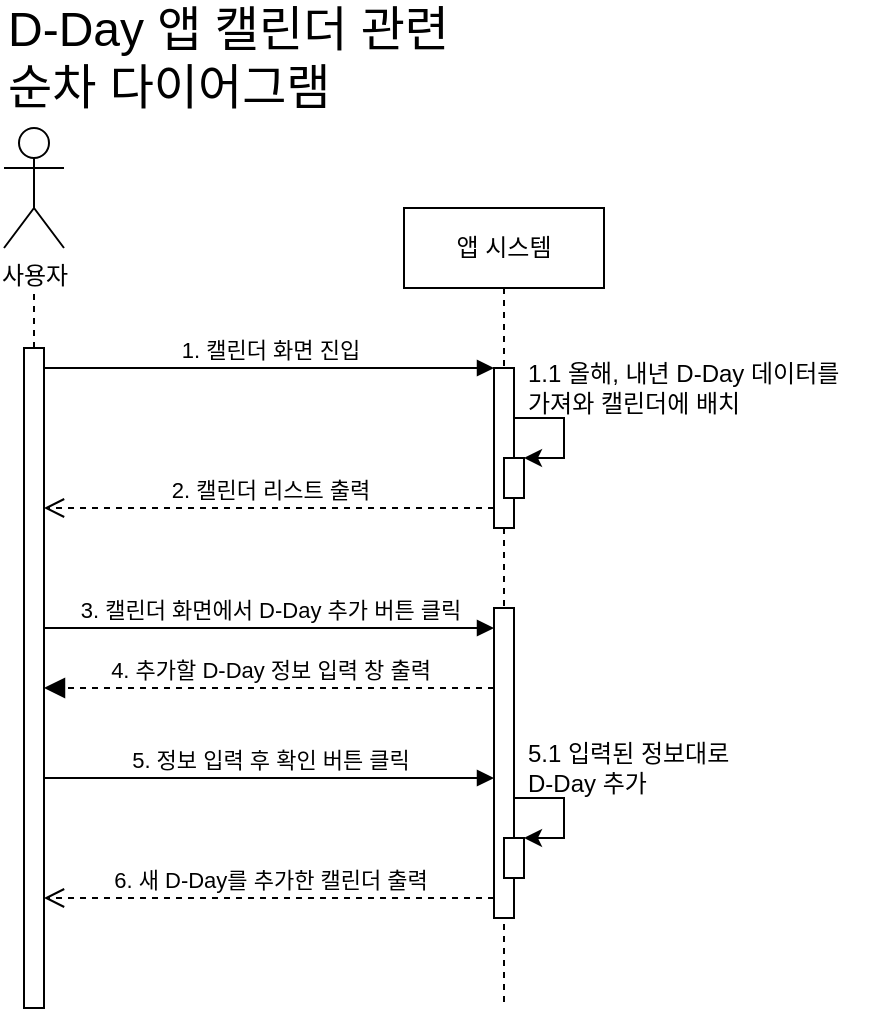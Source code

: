 <mxfile version="26.2.12">
  <diagram name="페이지-1" id="AUUasoNCJ9PqL8mBtpLe">
    <mxGraphModel dx="1446" dy="604" grid="1" gridSize="10" guides="1" tooltips="1" connect="1" arrows="1" fold="1" page="1" pageScale="1" pageWidth="827" pageHeight="1169" math="0" shadow="0">
      <root>
        <mxCell id="0" />
        <mxCell id="1" parent="0" />
        <mxCell id="uxOgyWLReFZ4HEI4TJ-G-1" value="앱 시스템" style="shape=umlLifeline;perimeter=lifelinePerimeter;whiteSpace=wrap;html=1;container=0;dropTarget=0;collapsible=0;recursiveResize=0;outlineConnect=0;portConstraint=eastwest;newEdgeStyle={&quot;edgeStyle&quot;:&quot;elbowEdgeStyle&quot;,&quot;elbow&quot;:&quot;vertical&quot;,&quot;curved&quot;:0,&quot;rounded&quot;:0};" parent="1" vertex="1">
          <mxGeometry x="280" y="120" width="100" height="400" as="geometry" />
        </mxCell>
        <mxCell id="uxOgyWLReFZ4HEI4TJ-G-2" value="" style="html=1;points=[];perimeter=orthogonalPerimeter;outlineConnect=0;targetShapes=umlLifeline;portConstraint=eastwest;newEdgeStyle={&quot;edgeStyle&quot;:&quot;elbowEdgeStyle&quot;,&quot;elbow&quot;:&quot;vertical&quot;,&quot;curved&quot;:0,&quot;rounded&quot;:0};" parent="uxOgyWLReFZ4HEI4TJ-G-1" vertex="1">
          <mxGeometry x="45" y="80" width="10" height="80" as="geometry" />
        </mxCell>
        <mxCell id="uxOgyWLReFZ4HEI4TJ-G-23" value="1.1 올해, 내년 D-Day 데이터를&lt;div&gt;가져와 캘린더에 배치&lt;/div&gt;" style="text;html=1;align=left;verticalAlign=middle;resizable=0;points=[];autosize=1;strokeColor=none;fillColor=none;" parent="uxOgyWLReFZ4HEI4TJ-G-1" vertex="1">
          <mxGeometry x="60" y="70" width="180" height="40" as="geometry" />
        </mxCell>
        <mxCell id="uxOgyWLReFZ4HEI4TJ-G-24" value="" style="endArrow=classic;html=1;rounded=0;edgeStyle=orthogonalEdgeStyle;" parent="uxOgyWLReFZ4HEI4TJ-G-1" target="uxOgyWLReFZ4HEI4TJ-G-25" edge="1">
          <mxGeometry width="50" height="50" relative="1" as="geometry">
            <mxPoint x="55" y="105" as="sourcePoint" />
            <mxPoint x="110" y="125" as="targetPoint" />
            <Array as="points">
              <mxPoint x="80" y="105" />
              <mxPoint x="80" y="125" />
            </Array>
          </mxGeometry>
        </mxCell>
        <mxCell id="uxOgyWLReFZ4HEI4TJ-G-25" value="" style="html=1;points=[];perimeter=orthogonalPerimeter;outlineConnect=0;targetShapes=umlLifeline;portConstraint=eastwest;newEdgeStyle={&quot;edgeStyle&quot;:&quot;elbowEdgeStyle&quot;,&quot;elbow&quot;:&quot;vertical&quot;,&quot;curved&quot;:0,&quot;rounded&quot;:0};" parent="uxOgyWLReFZ4HEI4TJ-G-1" vertex="1">
          <mxGeometry x="50" y="125" width="10" height="20" as="geometry" />
        </mxCell>
        <mxCell id="uxOgyWLReFZ4HEI4TJ-G-7" value="1. 캘린더 화면 진입" style="html=1;verticalAlign=bottom;endArrow=block;edgeStyle=elbowEdgeStyle;elbow=vertical;curved=0;rounded=0;" parent="1" source="uxOgyWLReFZ4HEI4TJ-G-11" target="uxOgyWLReFZ4HEI4TJ-G-2" edge="1">
          <mxGeometry relative="1" as="geometry">
            <mxPoint x="200" y="210" as="sourcePoint" />
            <Array as="points">
              <mxPoint x="185" y="200" />
            </Array>
          </mxGeometry>
        </mxCell>
        <mxCell id="uxOgyWLReFZ4HEI4TJ-G-8" value="2. 캘린더 리스트 출력" style="html=1;verticalAlign=bottom;endArrow=open;dashed=1;endSize=8;edgeStyle=elbowEdgeStyle;elbow=vertical;curved=0;rounded=0;" parent="1" edge="1">
          <mxGeometry relative="1" as="geometry">
            <mxPoint x="100" y="270" as="targetPoint" />
            <Array as="points">
              <mxPoint x="195" y="270" />
            </Array>
            <mxPoint x="325" y="270" as="sourcePoint" />
          </mxGeometry>
        </mxCell>
        <mxCell id="uxOgyWLReFZ4HEI4TJ-G-9" value="사용자" style="shape=umlActor;verticalLabelPosition=bottom;verticalAlign=top;html=1;outlineConnect=0;" parent="1" vertex="1">
          <mxGeometry x="80" y="80" width="30" height="60" as="geometry" />
        </mxCell>
        <mxCell id="uxOgyWLReFZ4HEI4TJ-G-10" value="" style="endArrow=none;dashed=1;html=1;rounded=0;" parent="1" source="uxOgyWLReFZ4HEI4TJ-G-11" edge="1">
          <mxGeometry width="50" height="50" relative="1" as="geometry">
            <mxPoint x="95" y="420" as="sourcePoint" />
            <mxPoint x="95" y="160" as="targetPoint" />
          </mxGeometry>
        </mxCell>
        <mxCell id="uxOgyWLReFZ4HEI4TJ-G-11" value="" style="html=1;points=[];perimeter=orthogonalPerimeter;outlineConnect=0;targetShapes=umlLifeline;portConstraint=eastwest;newEdgeStyle={&quot;edgeStyle&quot;:&quot;elbowEdgeStyle&quot;,&quot;elbow&quot;:&quot;vertical&quot;,&quot;curved&quot;:0,&quot;rounded&quot;:0};" parent="1" vertex="1">
          <mxGeometry x="90" y="190" width="10" height="330" as="geometry" />
        </mxCell>
        <mxCell id="uxOgyWLReFZ4HEI4TJ-G-14" value="D-Day 앱 캘린더 관련&lt;div&gt;순차 다이어그램&lt;/div&gt;" style="text;html=1;align=left;verticalAlign=middle;whiteSpace=wrap;rounded=0;fontSize=24;" parent="1" vertex="1">
          <mxGeometry x="80" y="30" width="310" height="30" as="geometry" />
        </mxCell>
        <mxCell id="uxOgyWLReFZ4HEI4TJ-G-15" value="5.1 입력된 정보대로&lt;div&gt;D-Day&amp;nbsp;&lt;span style=&quot;background-color: transparent; color: light-dark(rgb(0, 0, 0), rgb(255, 255, 255));&quot;&gt;추가&lt;/span&gt;&lt;/div&gt;" style="text;html=1;align=left;verticalAlign=middle;resizable=0;points=[];autosize=1;strokeColor=none;fillColor=none;" parent="1" vertex="1">
          <mxGeometry x="340" y="380" width="120" height="40" as="geometry" />
        </mxCell>
        <mxCell id="uxOgyWLReFZ4HEI4TJ-G-16" value="" style="html=1;points=[];perimeter=orthogonalPerimeter;outlineConnect=0;targetShapes=umlLifeline;portConstraint=eastwest;newEdgeStyle={&quot;edgeStyle&quot;:&quot;elbowEdgeStyle&quot;,&quot;elbow&quot;:&quot;vertical&quot;,&quot;curved&quot;:0,&quot;rounded&quot;:0};" parent="1" vertex="1">
          <mxGeometry x="325" y="320" width="10" height="155" as="geometry" />
        </mxCell>
        <mxCell id="uxOgyWLReFZ4HEI4TJ-G-17" value="" style="endArrow=classic;html=1;rounded=0;edgeStyle=orthogonalEdgeStyle;" parent="1" source="uxOgyWLReFZ4HEI4TJ-G-16" target="uxOgyWLReFZ4HEI4TJ-G-18" edge="1">
          <mxGeometry width="50" height="50" relative="1" as="geometry">
            <mxPoint x="340" y="415" as="sourcePoint" />
            <mxPoint x="390" y="435" as="targetPoint" />
            <Array as="points">
              <mxPoint x="360" y="415" />
              <mxPoint x="360" y="435" />
            </Array>
          </mxGeometry>
        </mxCell>
        <mxCell id="uxOgyWLReFZ4HEI4TJ-G-18" value="" style="html=1;points=[];perimeter=orthogonalPerimeter;outlineConnect=0;targetShapes=umlLifeline;portConstraint=eastwest;newEdgeStyle={&quot;edgeStyle&quot;:&quot;elbowEdgeStyle&quot;,&quot;elbow&quot;:&quot;vertical&quot;,&quot;curved&quot;:0,&quot;rounded&quot;:0};" parent="1" vertex="1">
          <mxGeometry x="330" y="435" width="10" height="20" as="geometry" />
        </mxCell>
        <mxCell id="uxOgyWLReFZ4HEI4TJ-G-19" value="3. 캘린더 화면에서 D-Day 추가 버튼 클릭" style="html=1;verticalAlign=bottom;endArrow=block;edgeStyle=elbowEdgeStyle;elbow=vertical;curved=0;rounded=0;" parent="1" target="uxOgyWLReFZ4HEI4TJ-G-16" edge="1">
          <mxGeometry relative="1" as="geometry">
            <mxPoint x="100" y="330" as="sourcePoint" />
            <Array as="points">
              <mxPoint x="175" y="330" />
            </Array>
            <mxPoint x="285" y="330" as="targetPoint" />
          </mxGeometry>
        </mxCell>
        <mxCell id="uxOgyWLReFZ4HEI4TJ-G-20" value="5. 정보 입력 후 확인 버튼 클릭" style="html=1;verticalAlign=bottom;endArrow=block;edgeStyle=elbowEdgeStyle;elbow=horizontal;curved=0;rounded=0;" parent="1" target="uxOgyWLReFZ4HEI4TJ-G-16" edge="1">
          <mxGeometry relative="1" as="geometry">
            <mxPoint x="100" y="405" as="sourcePoint" />
            <Array as="points">
              <mxPoint x="195" y="405" />
            </Array>
            <mxPoint x="275" y="405" as="targetPoint" />
          </mxGeometry>
        </mxCell>
        <mxCell id="uxOgyWLReFZ4HEI4TJ-G-21" value="6. 새 D-Day를 추가한 캘린더 출력" style="html=1;verticalAlign=bottom;endArrow=open;dashed=1;endSize=8;edgeStyle=elbowEdgeStyle;elbow=vertical;curved=0;rounded=0;" parent="1" source="uxOgyWLReFZ4HEI4TJ-G-16" edge="1">
          <mxGeometry relative="1" as="geometry">
            <mxPoint x="100" y="465" as="targetPoint" />
            <Array as="points">
              <mxPoint x="275" y="465" />
            </Array>
            <mxPoint x="285" y="465" as="sourcePoint" />
          </mxGeometry>
        </mxCell>
        <mxCell id="uxOgyWLReFZ4HEI4TJ-G-22" value="4. 추가할 D-Day 정보 입력 창 출력" style="html=1;verticalAlign=bottom;endArrow=block;dashed=1;endSize=8;edgeStyle=elbowEdgeStyle;elbow=vertical;curved=0;rounded=0;endFill=1;" parent="1" source="uxOgyWLReFZ4HEI4TJ-G-16" edge="1">
          <mxGeometry relative="1" as="geometry">
            <mxPoint x="100" y="360" as="targetPoint" />
            <Array as="points">
              <mxPoint x="185" y="360" />
            </Array>
            <mxPoint x="300" y="360" as="sourcePoint" />
          </mxGeometry>
        </mxCell>
      </root>
    </mxGraphModel>
  </diagram>
</mxfile>
